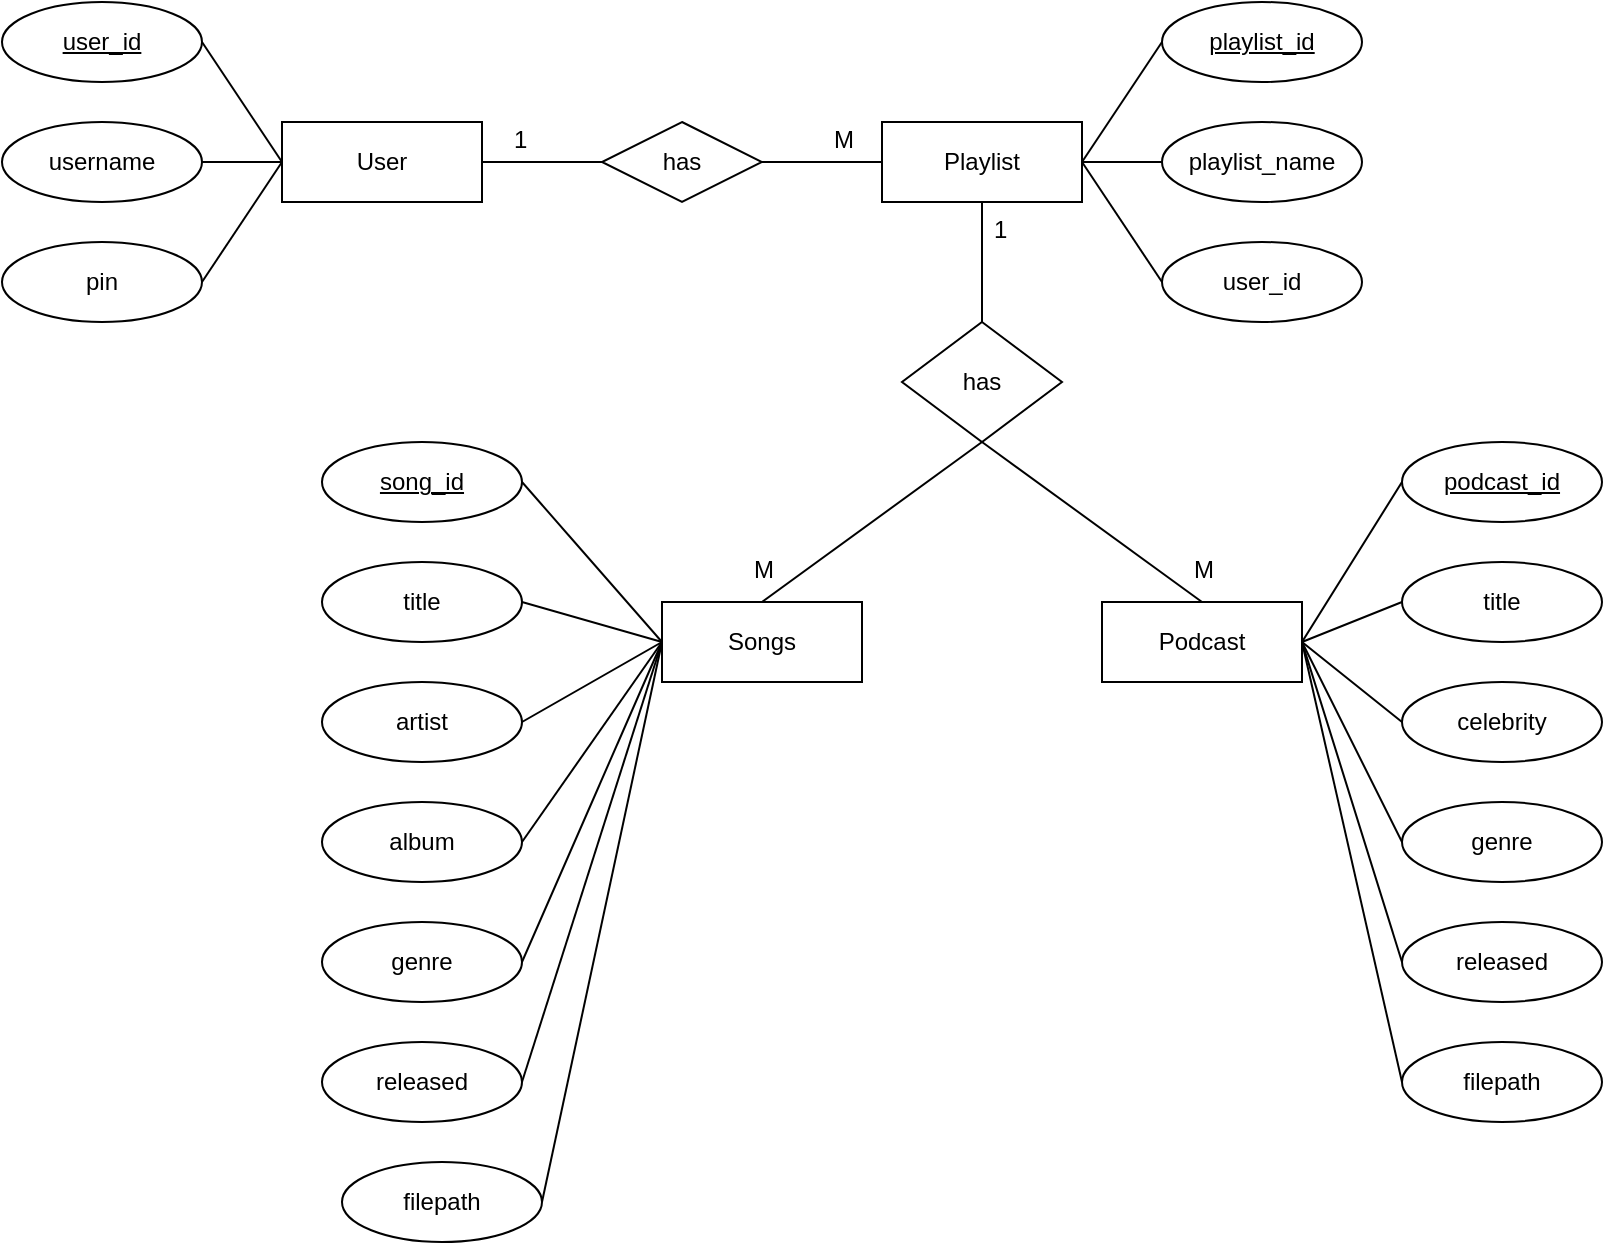 <mxfile version="20.2.7" type="device"><diagram id="nkmjqMnMsrAOUI3ZwxFI" name="Page-1"><mxGraphModel dx="1422" dy="800" grid="1" gridSize="10" guides="1" tooltips="1" connect="1" arrows="1" fold="1" page="1" pageScale="1" pageWidth="850" pageHeight="1100" math="0" shadow="0"><root><mxCell id="0"/><mxCell id="1" parent="0"/><mxCell id="uc1tAiyULBYH9hwZFCy7-1" value="User" style="whiteSpace=wrap;html=1;align=center;" vertex="1" parent="1"><mxGeometry x="160" y="360" width="100" height="40" as="geometry"/></mxCell><mxCell id="uc1tAiyULBYH9hwZFCy7-3" value="user_id" style="ellipse;whiteSpace=wrap;html=1;align=center;fontStyle=4;" vertex="1" parent="1"><mxGeometry x="20" y="300" width="100" height="40" as="geometry"/></mxCell><mxCell id="uc1tAiyULBYH9hwZFCy7-4" value="username" style="ellipse;whiteSpace=wrap;html=1;align=center;" vertex="1" parent="1"><mxGeometry x="20" y="360" width="100" height="40" as="geometry"/></mxCell><mxCell id="uc1tAiyULBYH9hwZFCy7-5" value="pin" style="ellipse;whiteSpace=wrap;html=1;align=center;" vertex="1" parent="1"><mxGeometry x="20" y="420" width="100" height="40" as="geometry"/></mxCell><mxCell id="uc1tAiyULBYH9hwZFCy7-9" value="has" style="shape=rhombus;perimeter=rhombusPerimeter;whiteSpace=wrap;html=1;align=center;" vertex="1" parent="1"><mxGeometry x="320" y="360" width="80" height="40" as="geometry"/></mxCell><mxCell id="uc1tAiyULBYH9hwZFCy7-11" value="Playlist" style="whiteSpace=wrap;html=1;align=center;" vertex="1" parent="1"><mxGeometry x="460" y="360" width="100" height="40" as="geometry"/></mxCell><mxCell id="uc1tAiyULBYH9hwZFCy7-12" value="" style="line;strokeWidth=1;rotatable=0;dashed=0;labelPosition=right;align=left;verticalAlign=middle;spacingTop=0;spacingLeft=6;points=[];portConstraint=eastwest;" vertex="1" parent="1"><mxGeometry x="260" y="375" width="60" height="10" as="geometry"/></mxCell><mxCell id="uc1tAiyULBYH9hwZFCy7-13" value="" style="line;strokeWidth=1;rotatable=0;dashed=0;labelPosition=right;align=left;verticalAlign=middle;spacingTop=0;spacingLeft=6;points=[];portConstraint=eastwest;" vertex="1" parent="1"><mxGeometry x="400" y="375" width="60" height="10" as="geometry"/></mxCell><mxCell id="uc1tAiyULBYH9hwZFCy7-14" value="1" style="text;strokeColor=none;fillColor=none;spacingLeft=4;spacingRight=4;overflow=hidden;rotatable=0;points=[[0,0.5],[1,0.5]];portConstraint=eastwest;fontSize=12;" vertex="1" parent="1"><mxGeometry x="270" y="355" width="40" height="30" as="geometry"/></mxCell><mxCell id="uc1tAiyULBYH9hwZFCy7-15" value="M" style="text;strokeColor=none;fillColor=none;spacingLeft=4;spacingRight=4;overflow=hidden;rotatable=0;points=[[0,0.5],[1,0.5]];portConstraint=eastwest;fontSize=12;" vertex="1" parent="1"><mxGeometry x="430" y="355" width="40" height="30" as="geometry"/></mxCell><mxCell id="uc1tAiyULBYH9hwZFCy7-16" value="playlist_id" style="ellipse;whiteSpace=wrap;html=1;align=center;fontStyle=4;" vertex="1" parent="1"><mxGeometry x="600" y="300" width="100" height="40" as="geometry"/></mxCell><mxCell id="uc1tAiyULBYH9hwZFCy7-18" value="playlist_name" style="ellipse;whiteSpace=wrap;html=1;align=center;" vertex="1" parent="1"><mxGeometry x="600" y="360" width="100" height="40" as="geometry"/></mxCell><mxCell id="uc1tAiyULBYH9hwZFCy7-19" value="user_id" style="ellipse;whiteSpace=wrap;html=1;align=center;" vertex="1" parent="1"><mxGeometry x="600" y="420" width="100" height="40" as="geometry"/></mxCell><mxCell id="uc1tAiyULBYH9hwZFCy7-25" value="has" style="shape=rhombus;perimeter=rhombusPerimeter;whiteSpace=wrap;html=1;align=center;" vertex="1" parent="1"><mxGeometry x="470" y="460" width="80" height="60" as="geometry"/></mxCell><mxCell id="uc1tAiyULBYH9hwZFCy7-51" value="" style="endArrow=none;html=1;rounded=0;entryX=0.5;entryY=0;entryDx=0;entryDy=0;exitX=0.5;exitY=1;exitDx=0;exitDy=0;" edge="1" parent="1" source="uc1tAiyULBYH9hwZFCy7-11" target="uc1tAiyULBYH9hwZFCy7-25"><mxGeometry relative="1" as="geometry"><mxPoint x="200" y="630" as="sourcePoint"/><mxPoint x="360" y="630" as="targetPoint"/></mxGeometry></mxCell><mxCell id="uc1tAiyULBYH9hwZFCy7-52" value="1" style="text;strokeColor=none;fillColor=none;spacingLeft=4;spacingRight=4;overflow=hidden;rotatable=0;points=[[0,0.5],[1,0.5]];portConstraint=eastwest;fontSize=12;" vertex="1" parent="1"><mxGeometry x="510" y="400" width="40" height="30" as="geometry"/></mxCell><mxCell id="uc1tAiyULBYH9hwZFCy7-53" value="M" style="text;strokeColor=none;fillColor=none;spacingLeft=4;spacingRight=4;overflow=hidden;rotatable=0;points=[[0,0.5],[1,0.5]];portConstraint=eastwest;fontSize=12;" vertex="1" parent="1"><mxGeometry x="390" y="570" width="40" height="30" as="geometry"/></mxCell><mxCell id="uc1tAiyULBYH9hwZFCy7-54" value="Songs" style="whiteSpace=wrap;html=1;align=center;" vertex="1" parent="1"><mxGeometry x="350" y="600" width="100" height="40" as="geometry"/></mxCell><mxCell id="uc1tAiyULBYH9hwZFCy7-55" value="Podcast" style="whiteSpace=wrap;html=1;align=center;" vertex="1" parent="1"><mxGeometry x="570" y="600" width="100" height="40" as="geometry"/></mxCell><mxCell id="uc1tAiyULBYH9hwZFCy7-56" value="" style="endArrow=none;html=1;rounded=0;entryX=0.5;entryY=1;entryDx=0;entryDy=0;" edge="1" parent="1" target="uc1tAiyULBYH9hwZFCy7-25"><mxGeometry relative="1" as="geometry"><mxPoint x="400" y="600" as="sourcePoint"/><mxPoint x="560" y="600" as="targetPoint"/></mxGeometry></mxCell><mxCell id="uc1tAiyULBYH9hwZFCy7-57" value="" style="endArrow=none;html=1;rounded=0;" edge="1" parent="1"><mxGeometry relative="1" as="geometry"><mxPoint x="620" y="600" as="sourcePoint"/><mxPoint x="510" y="520" as="targetPoint"/></mxGeometry></mxCell><mxCell id="uc1tAiyULBYH9hwZFCy7-58" value="M" style="text;strokeColor=none;fillColor=none;spacingLeft=4;spacingRight=4;overflow=hidden;rotatable=0;points=[[0,0.5],[1,0.5]];portConstraint=eastwest;fontSize=12;" vertex="1" parent="1"><mxGeometry x="610" y="570" width="40" height="30" as="geometry"/></mxCell><mxCell id="uc1tAiyULBYH9hwZFCy7-59" value="song_id" style="ellipse;whiteSpace=wrap;html=1;align=center;fontStyle=4;" vertex="1" parent="1"><mxGeometry x="180" y="520" width="100" height="40" as="geometry"/></mxCell><mxCell id="uc1tAiyULBYH9hwZFCy7-60" value="title" style="ellipse;whiteSpace=wrap;html=1;align=center;" vertex="1" parent="1"><mxGeometry x="180" y="580" width="100" height="40" as="geometry"/></mxCell><mxCell id="uc1tAiyULBYH9hwZFCy7-61" value="artist" style="ellipse;whiteSpace=wrap;html=1;align=center;" vertex="1" parent="1"><mxGeometry x="180" y="640" width="100" height="40" as="geometry"/></mxCell><mxCell id="uc1tAiyULBYH9hwZFCy7-62" value="album" style="ellipse;whiteSpace=wrap;html=1;align=center;" vertex="1" parent="1"><mxGeometry x="180" y="700" width="100" height="40" as="geometry"/></mxCell><mxCell id="uc1tAiyULBYH9hwZFCy7-63" value="genre" style="ellipse;whiteSpace=wrap;html=1;align=center;" vertex="1" parent="1"><mxGeometry x="180" y="760" width="100" height="40" as="geometry"/></mxCell><mxCell id="uc1tAiyULBYH9hwZFCy7-64" value="released" style="ellipse;whiteSpace=wrap;html=1;align=center;" vertex="1" parent="1"><mxGeometry x="180" y="820" width="100" height="40" as="geometry"/></mxCell><mxCell id="uc1tAiyULBYH9hwZFCy7-69" value="" style="endArrow=none;html=1;rounded=0;entryX=0;entryY=0.5;entryDx=0;entryDy=0;" edge="1" parent="1" target="uc1tAiyULBYH9hwZFCy7-54"><mxGeometry relative="1" as="geometry"><mxPoint x="280" y="540" as="sourcePoint"/><mxPoint x="440" y="540" as="targetPoint"/></mxGeometry></mxCell><mxCell id="uc1tAiyULBYH9hwZFCy7-70" value="" style="endArrow=none;html=1;rounded=0;entryX=0;entryY=0.5;entryDx=0;entryDy=0;" edge="1" parent="1" target="uc1tAiyULBYH9hwZFCy7-54"><mxGeometry relative="1" as="geometry"><mxPoint x="280" y="600" as="sourcePoint"/><mxPoint x="440" y="600" as="targetPoint"/></mxGeometry></mxCell><mxCell id="uc1tAiyULBYH9hwZFCy7-71" value="" style="endArrow=none;html=1;rounded=0;entryX=0;entryY=0.5;entryDx=0;entryDy=0;exitX=1;exitY=0.5;exitDx=0;exitDy=0;" edge="1" parent="1" source="uc1tAiyULBYH9hwZFCy7-61" target="uc1tAiyULBYH9hwZFCy7-54"><mxGeometry relative="1" as="geometry"><mxPoint x="280" y="660" as="sourcePoint"/><mxPoint x="440" y="660" as="targetPoint"/></mxGeometry></mxCell><mxCell id="uc1tAiyULBYH9hwZFCy7-72" value="" style="endArrow=none;html=1;rounded=0;" edge="1" parent="1"><mxGeometry relative="1" as="geometry"><mxPoint x="280" y="720" as="sourcePoint"/><mxPoint x="350" y="620" as="targetPoint"/></mxGeometry></mxCell><mxCell id="uc1tAiyULBYH9hwZFCy7-73" value="" style="endArrow=none;html=1;rounded=0;exitX=1;exitY=0.5;exitDx=0;exitDy=0;" edge="1" parent="1" source="uc1tAiyULBYH9hwZFCy7-63"><mxGeometry relative="1" as="geometry"><mxPoint x="280" y="780" as="sourcePoint"/><mxPoint x="350" y="620" as="targetPoint"/></mxGeometry></mxCell><mxCell id="uc1tAiyULBYH9hwZFCy7-74" value="" style="endArrow=none;html=1;rounded=0;entryX=0;entryY=0.5;entryDx=0;entryDy=0;exitX=1;exitY=0.5;exitDx=0;exitDy=0;" edge="1" parent="1" source="uc1tAiyULBYH9hwZFCy7-64" target="uc1tAiyULBYH9hwZFCy7-54"><mxGeometry relative="1" as="geometry"><mxPoint x="280" y="840" as="sourcePoint"/><mxPoint x="440" y="840" as="targetPoint"/></mxGeometry></mxCell><mxCell id="uc1tAiyULBYH9hwZFCy7-75" value="filepath" style="ellipse;whiteSpace=wrap;html=1;align=center;" vertex="1" parent="1"><mxGeometry x="190" y="880" width="100" height="40" as="geometry"/></mxCell><mxCell id="uc1tAiyULBYH9hwZFCy7-76" value="" style="endArrow=none;html=1;rounded=0;entryX=0;entryY=0.5;entryDx=0;entryDy=0;exitX=1;exitY=0.5;exitDx=0;exitDy=0;" edge="1" parent="1" source="uc1tAiyULBYH9hwZFCy7-75" target="uc1tAiyULBYH9hwZFCy7-54"><mxGeometry relative="1" as="geometry"><mxPoint x="290" y="900" as="sourcePoint"/><mxPoint x="450" y="900" as="targetPoint"/></mxGeometry></mxCell><mxCell id="uc1tAiyULBYH9hwZFCy7-78" value="podcast_id" style="ellipse;whiteSpace=wrap;html=1;align=center;fontStyle=4;" vertex="1" parent="1"><mxGeometry x="720" y="520" width="100" height="40" as="geometry"/></mxCell><mxCell id="uc1tAiyULBYH9hwZFCy7-79" value="title" style="ellipse;whiteSpace=wrap;html=1;align=center;" vertex="1" parent="1"><mxGeometry x="720" y="580" width="100" height="40" as="geometry"/></mxCell><mxCell id="uc1tAiyULBYH9hwZFCy7-80" value="celebrity" style="ellipse;whiteSpace=wrap;html=1;align=center;" vertex="1" parent="1"><mxGeometry x="720" y="640" width="100" height="40" as="geometry"/></mxCell><mxCell id="uc1tAiyULBYH9hwZFCy7-81" value="genre" style="ellipse;whiteSpace=wrap;html=1;align=center;" vertex="1" parent="1"><mxGeometry x="720" y="700" width="100" height="40" as="geometry"/></mxCell><mxCell id="uc1tAiyULBYH9hwZFCy7-82" value="filepath" style="ellipse;whiteSpace=wrap;html=1;align=center;" vertex="1" parent="1"><mxGeometry x="720" y="820" width="100" height="40" as="geometry"/></mxCell><mxCell id="uc1tAiyULBYH9hwZFCy7-83" value="released" style="ellipse;whiteSpace=wrap;html=1;align=center;" vertex="1" parent="1"><mxGeometry x="720" y="760" width="100" height="40" as="geometry"/></mxCell><mxCell id="uc1tAiyULBYH9hwZFCy7-84" value="" style="endArrow=none;html=1;rounded=0;exitX=1;exitY=0.5;exitDx=0;exitDy=0;" edge="1" parent="1" source="uc1tAiyULBYH9hwZFCy7-55"><mxGeometry relative="1" as="geometry"><mxPoint x="560" y="540" as="sourcePoint"/><mxPoint x="720" y="540" as="targetPoint"/></mxGeometry></mxCell><mxCell id="uc1tAiyULBYH9hwZFCy7-85" value="" style="endArrow=none;html=1;rounded=0;exitX=1;exitY=0.5;exitDx=0;exitDy=0;" edge="1" parent="1" source="uc1tAiyULBYH9hwZFCy7-55"><mxGeometry relative="1" as="geometry"><mxPoint x="560" y="600" as="sourcePoint"/><mxPoint x="720" y="600" as="targetPoint"/></mxGeometry></mxCell><mxCell id="uc1tAiyULBYH9hwZFCy7-86" value="" style="endArrow=none;html=1;rounded=0;entryX=0;entryY=0.5;entryDx=0;entryDy=0;" edge="1" parent="1" target="uc1tAiyULBYH9hwZFCy7-80"><mxGeometry relative="1" as="geometry"><mxPoint x="670" y="620" as="sourcePoint"/><mxPoint x="830" y="620" as="targetPoint"/></mxGeometry></mxCell><mxCell id="uc1tAiyULBYH9hwZFCy7-87" value="" style="endArrow=none;html=1;rounded=0;entryX=0;entryY=0.5;entryDx=0;entryDy=0;" edge="1" parent="1" target="uc1tAiyULBYH9hwZFCy7-81"><mxGeometry relative="1" as="geometry"><mxPoint x="670" y="620" as="sourcePoint"/><mxPoint x="830" y="620" as="targetPoint"/></mxGeometry></mxCell><mxCell id="uc1tAiyULBYH9hwZFCy7-88" value="" style="endArrow=none;html=1;rounded=0;entryX=0;entryY=0.5;entryDx=0;entryDy=0;exitX=1;exitY=0.5;exitDx=0;exitDy=0;" edge="1" parent="1" source="uc1tAiyULBYH9hwZFCy7-55" target="uc1tAiyULBYH9hwZFCy7-83"><mxGeometry relative="1" as="geometry"><mxPoint x="670" y="620" as="sourcePoint"/><mxPoint x="830" y="620" as="targetPoint"/></mxGeometry></mxCell><mxCell id="uc1tAiyULBYH9hwZFCy7-89" value="" style="endArrow=none;html=1;rounded=0;entryX=0;entryY=0.5;entryDx=0;entryDy=0;exitX=1;exitY=0.5;exitDx=0;exitDy=0;" edge="1" parent="1" source="uc1tAiyULBYH9hwZFCy7-55" target="uc1tAiyULBYH9hwZFCy7-82"><mxGeometry relative="1" as="geometry"><mxPoint x="670" y="620" as="sourcePoint"/><mxPoint x="830" y="620" as="targetPoint"/></mxGeometry></mxCell><mxCell id="uc1tAiyULBYH9hwZFCy7-90" value="" style="endArrow=none;html=1;rounded=0;entryX=0;entryY=0.5;entryDx=0;entryDy=0;" edge="1" parent="1" target="uc1tAiyULBYH9hwZFCy7-1"><mxGeometry relative="1" as="geometry"><mxPoint x="120" y="320" as="sourcePoint"/><mxPoint x="280" y="320" as="targetPoint"/></mxGeometry></mxCell><mxCell id="uc1tAiyULBYH9hwZFCy7-93" value="" style="endArrow=none;html=1;rounded=0;exitX=1;exitY=0.5;exitDx=0;exitDy=0;" edge="1" parent="1" source="uc1tAiyULBYH9hwZFCy7-5"><mxGeometry relative="1" as="geometry"><mxPoint x="170" y="440" as="sourcePoint"/><mxPoint x="160" y="380" as="targetPoint"/></mxGeometry></mxCell><mxCell id="uc1tAiyULBYH9hwZFCy7-94" value="" style="endArrow=none;html=1;rounded=0;exitX=1;exitY=0.5;exitDx=0;exitDy=0;entryX=0;entryY=0.5;entryDx=0;entryDy=0;" edge="1" parent="1" source="uc1tAiyULBYH9hwZFCy7-4" target="uc1tAiyULBYH9hwZFCy7-1"><mxGeometry relative="1" as="geometry"><mxPoint x="160" y="440" as="sourcePoint"/><mxPoint x="320" y="440" as="targetPoint"/></mxGeometry></mxCell><mxCell id="uc1tAiyULBYH9hwZFCy7-95" value="" style="endArrow=none;html=1;rounded=0;exitX=0;exitY=0.5;exitDx=0;exitDy=0;entryX=1;entryY=0.5;entryDx=0;entryDy=0;" edge="1" parent="1" source="uc1tAiyULBYH9hwZFCy7-16" target="uc1tAiyULBYH9hwZFCy7-11"><mxGeometry relative="1" as="geometry"><mxPoint x="370" y="570" as="sourcePoint"/><mxPoint x="530" y="570" as="targetPoint"/></mxGeometry></mxCell><mxCell id="uc1tAiyULBYH9hwZFCy7-96" value="" style="endArrow=none;html=1;rounded=0;exitX=0;exitY=0.5;exitDx=0;exitDy=0;" edge="1" parent="1" source="uc1tAiyULBYH9hwZFCy7-18"><mxGeometry relative="1" as="geometry"><mxPoint x="370" y="570" as="sourcePoint"/><mxPoint x="560" y="380" as="targetPoint"/></mxGeometry></mxCell><mxCell id="uc1tAiyULBYH9hwZFCy7-97" value="" style="endArrow=none;html=1;rounded=0;exitX=0;exitY=0.5;exitDx=0;exitDy=0;entryX=1;entryY=0.5;entryDx=0;entryDy=0;" edge="1" parent="1" source="uc1tAiyULBYH9hwZFCy7-19" target="uc1tAiyULBYH9hwZFCy7-11"><mxGeometry relative="1" as="geometry"><mxPoint x="370" y="570" as="sourcePoint"/><mxPoint x="530" y="570" as="targetPoint"/></mxGeometry></mxCell></root></mxGraphModel></diagram></mxfile>